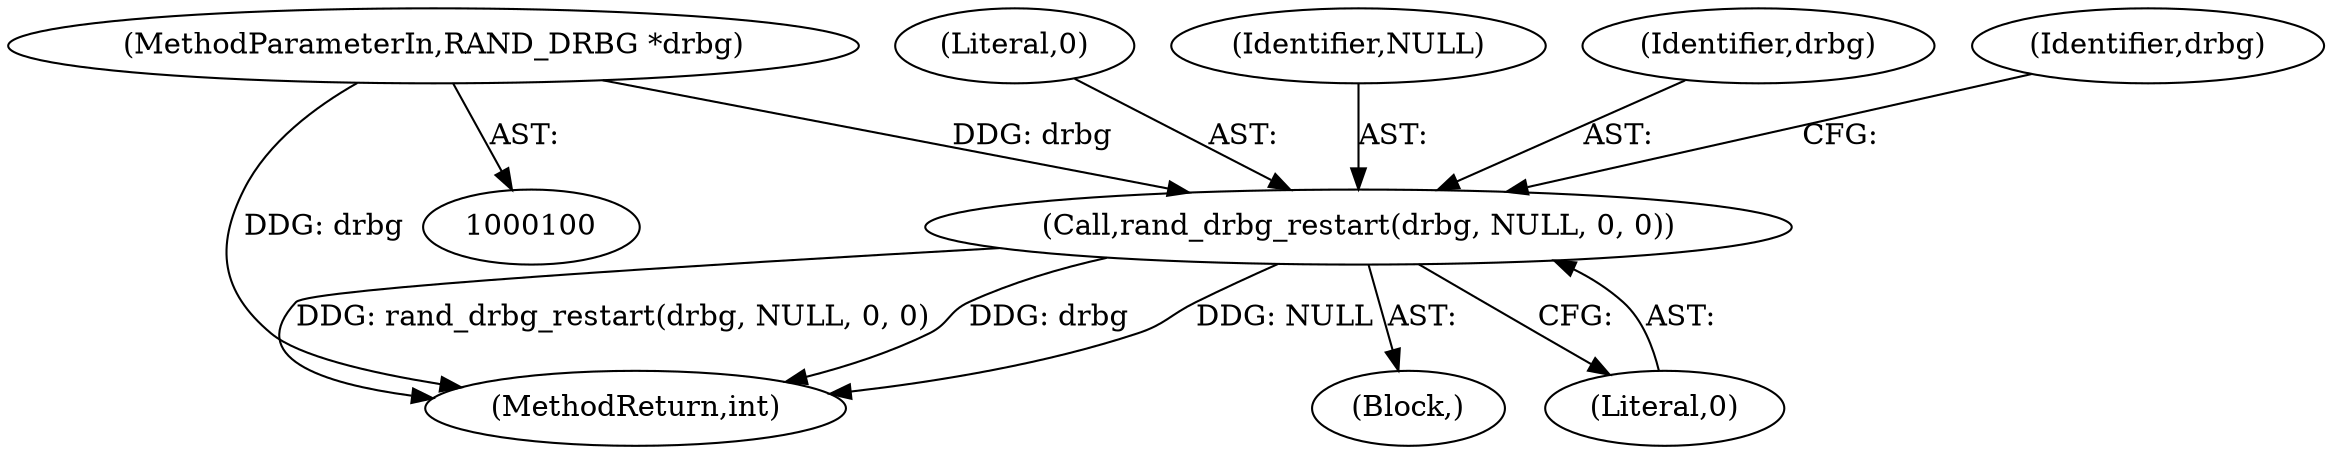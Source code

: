 digraph "0_openssl_1b0fe00e2704b5e20334a16d3c9099d1ba2ef1be_0@API" {
"1000119" [label="(Call,rand_drbg_restart(drbg, NULL, 0, 0))"];
"1000101" [label="(MethodParameterIn,RAND_DRBG *drbg)"];
"1000122" [label="(Literal,0)"];
"1000119" [label="(Call,rand_drbg_restart(drbg, NULL, 0, 0))"];
"1000189" [label="(MethodReturn,int)"];
"1000101" [label="(MethodParameterIn,RAND_DRBG *drbg)"];
"1000121" [label="(Identifier,NULL)"];
"1000120" [label="(Identifier,drbg)"];
"1000118" [label="(Block,)"];
"1000123" [label="(Literal,0)"];
"1000127" [label="(Identifier,drbg)"];
"1000119" -> "1000118"  [label="AST: "];
"1000119" -> "1000123"  [label="CFG: "];
"1000120" -> "1000119"  [label="AST: "];
"1000121" -> "1000119"  [label="AST: "];
"1000122" -> "1000119"  [label="AST: "];
"1000123" -> "1000119"  [label="AST: "];
"1000127" -> "1000119"  [label="CFG: "];
"1000119" -> "1000189"  [label="DDG: NULL"];
"1000119" -> "1000189"  [label="DDG: rand_drbg_restart(drbg, NULL, 0, 0)"];
"1000119" -> "1000189"  [label="DDG: drbg"];
"1000101" -> "1000119"  [label="DDG: drbg"];
"1000101" -> "1000100"  [label="AST: "];
"1000101" -> "1000189"  [label="DDG: drbg"];
}
